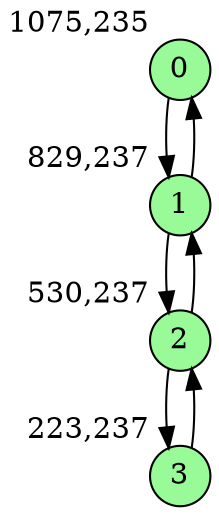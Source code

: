 digraph G {
graph [bgcolor=white]
node [shape=circle, style = filled, fillcolor=white,fixedsize=true, width=0.4, height=0.3 ]
0[xlabel="1075,235", pos = "13.3125,0.03125!", fillcolor=palegreen ];
1[xlabel="829,237", pos = "9.46875,0!", fillcolor=palegreen ];
2[xlabel="530,237", pos = "4.79688,0!", fillcolor=palegreen ];
3[xlabel="223,237", pos = "0,0!", fillcolor=palegreen ];
0->1 ;
1->0 ;
1->2 ;
2->1 ;
2->3 ;
3->2 ;
}
